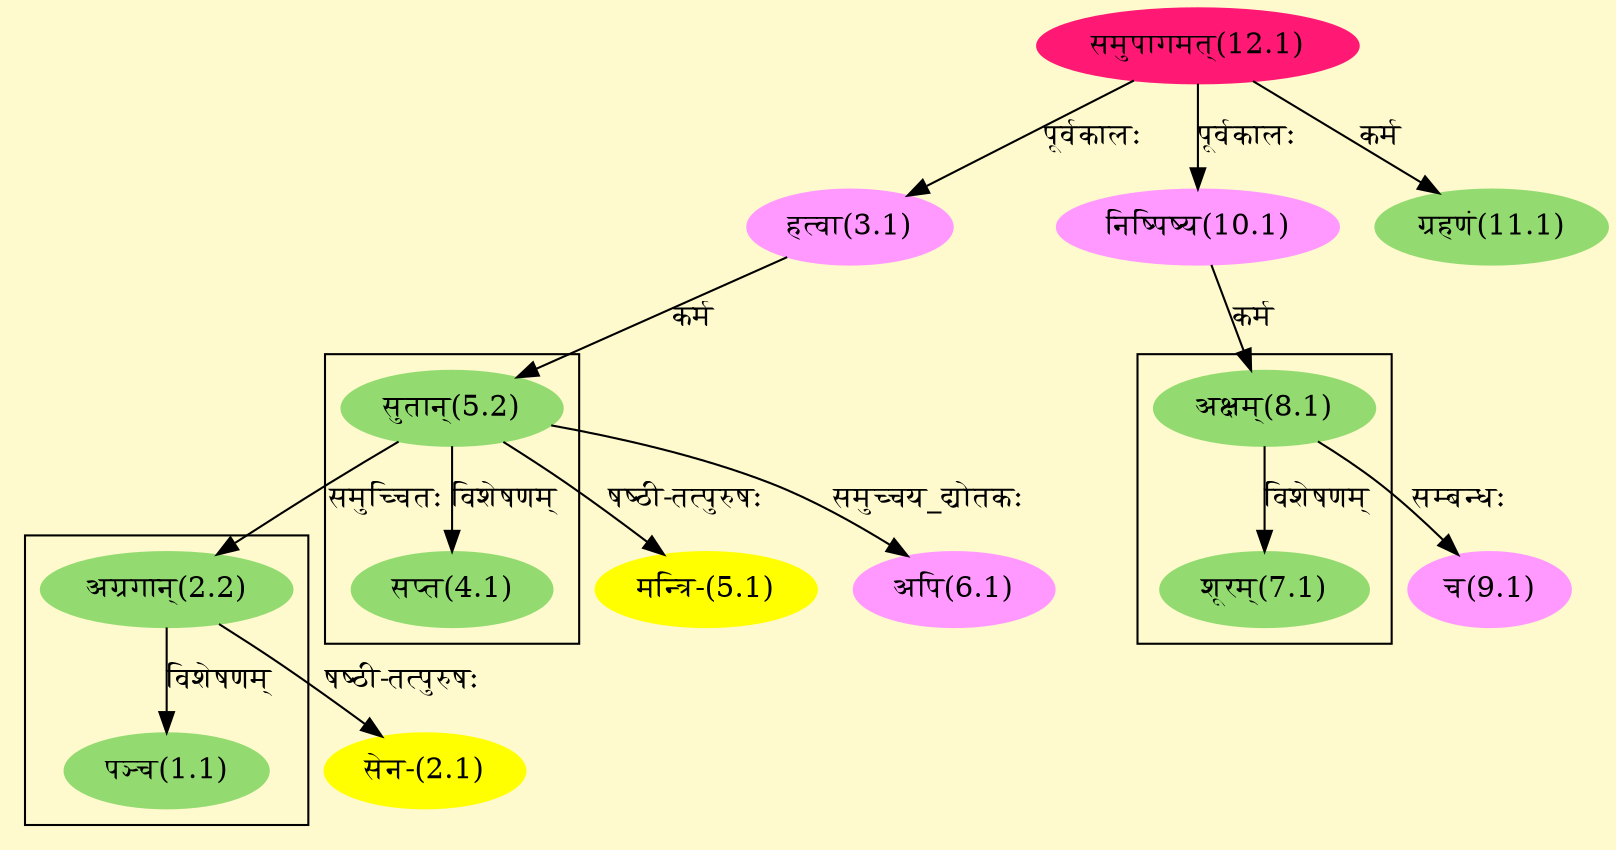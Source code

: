 digraph G{
rankdir=BT;
 compound=true;
 bgcolor="lemonchiffon1";

subgraph cluster_1{
Node1_1 [style=filled, color="#93DB70" label = "पञ्च(1.1)"]
Node2_2 [style=filled, color="#93DB70" label = "अग्रगान्(2.2)"]

}

subgraph cluster_2{
Node2_2 [style=filled, color="#93DB70" label = "अग्रगान्(2.2)"]
Node5_2 [style=filled, color="#93DB70" label = "सुतान्(5.2)"]
Node4_1 [style=filled, color="#93DB70" label = "सप्त(4.1)"]

}

subgraph cluster_3{
Node7_1 [style=filled, color="#93DB70" label = "शूरम्(7.1)"]
Node8_1 [style=filled, color="#93DB70" label = "अक्षम्(8.1)"]

}
Node2_1 [style=filled, color="#FFFF00" label = "सेन-(2.1)"]
Node2_2 [style=filled, color="#93DB70" label = "अग्रगान्(2.2)"]
Node3_1 [style=filled, color="#FF99FF" label = "हत्वा(3.1)"]
Node12_1 [style=filled, color="#FF1975" label = "समुपागमत्(12.1)"]
Node5_1 [style=filled, color="#FFFF00" label = "मन्त्रि-(5.1)"]
Node5_2 [style=filled, color="#93DB70" label = "सुतान्(5.2)"]
Node6_1 [style=filled, color="#FF99FF" label = "अपि(6.1)"]
Node8_1 [style=filled, color="#93DB70" label = "अक्षम्(8.1)"]
Node10_1 [style=filled, color="#FF99FF" label = "निष्पिष्य(10.1)"]
Node9_1 [style=filled, color="#FF99FF" label = "च(9.1)"]
Node11_1 [style=filled, color="#93DB70" label = "ग्रहणं(11.1)"]
/* Start of Relations section */

Node1_1 -> Node2_2 [  label="विशेषणम्"  dir="back" ]
Node2_1 -> Node2_2 [  label="षष्ठी-तत्पुरुषः"  dir="back" ]
Node2_2 -> Node5_2 [  label="समुच्चितः"  dir="back" ]
Node3_1 -> Node12_1 [  label="पूर्वकालः"  dir="back" ]
Node4_1 -> Node5_2 [  label="विशेषणम्"  dir="back" ]
Node5_1 -> Node5_2 [  label="षष्ठी-तत्पुरुषः"  dir="back" ]
Node5_2 -> Node3_1 [  label="कर्म"  dir="back" ]
Node6_1 -> Node5_2 [  label="समुच्चय_द्योतकः"  dir="back" ]
Node7_1 -> Node8_1 [  label="विशेषणम्"  dir="back" ]
Node8_1 -> Node10_1 [  label="कर्म"  dir="back" ]
Node9_1 -> Node8_1 [  label="सम्बन्धः"  dir="back" ]
Node10_1 -> Node12_1 [  label="पूर्वकालः"  dir="back" ]
Node11_1 -> Node12_1 [  label="कर्म"  dir="back" ]
}
